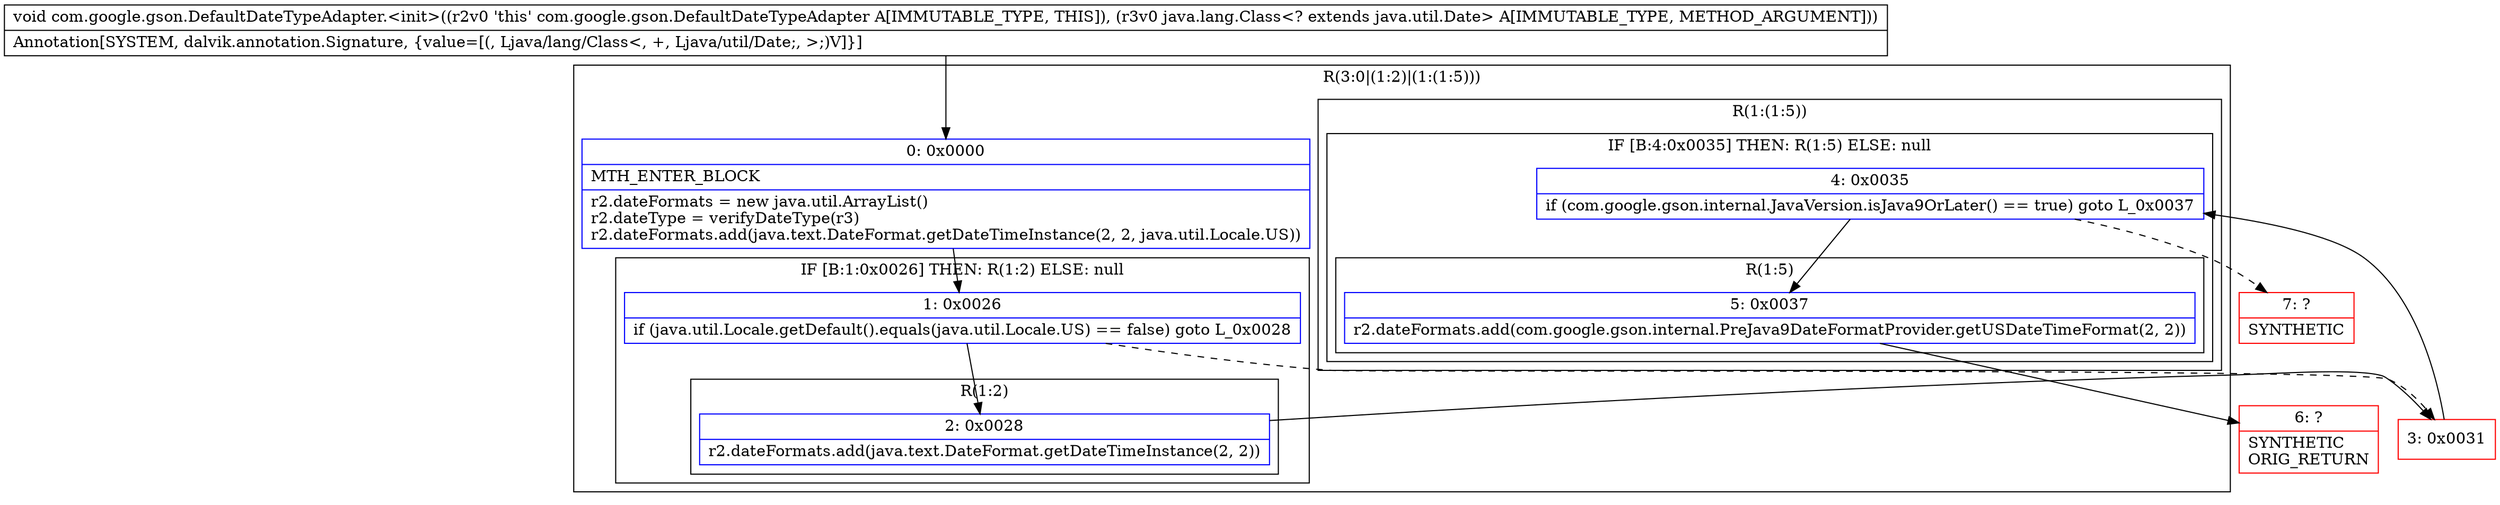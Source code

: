 digraph "CFG forcom.google.gson.DefaultDateTypeAdapter.\<init\>(Ljava\/lang\/Class;)V" {
subgraph cluster_Region_1717594073 {
label = "R(3:0|(1:2)|(1:(1:5)))";
node [shape=record,color=blue];
Node_0 [shape=record,label="{0\:\ 0x0000|MTH_ENTER_BLOCK\l|r2.dateFormats = new java.util.ArrayList()\lr2.dateType = verifyDateType(r3)\lr2.dateFormats.add(java.text.DateFormat.getDateTimeInstance(2, 2, java.util.Locale.US))\l}"];
subgraph cluster_IfRegion_763385099 {
label = "IF [B:1:0x0026] THEN: R(1:2) ELSE: null";
node [shape=record,color=blue];
Node_1 [shape=record,label="{1\:\ 0x0026|if (java.util.Locale.getDefault().equals(java.util.Locale.US) == false) goto L_0x0028\l}"];
subgraph cluster_Region_1141212372 {
label = "R(1:2)";
node [shape=record,color=blue];
Node_2 [shape=record,label="{2\:\ 0x0028|r2.dateFormats.add(java.text.DateFormat.getDateTimeInstance(2, 2))\l}"];
}
}
subgraph cluster_Region_1608266028 {
label = "R(1:(1:5))";
node [shape=record,color=blue];
subgraph cluster_IfRegion_979880865 {
label = "IF [B:4:0x0035] THEN: R(1:5) ELSE: null";
node [shape=record,color=blue];
Node_4 [shape=record,label="{4\:\ 0x0035|if (com.google.gson.internal.JavaVersion.isJava9OrLater() == true) goto L_0x0037\l}"];
subgraph cluster_Region_358676971 {
label = "R(1:5)";
node [shape=record,color=blue];
Node_5 [shape=record,label="{5\:\ 0x0037|r2.dateFormats.add(com.google.gson.internal.PreJava9DateFormatProvider.getUSDateTimeFormat(2, 2))\l}"];
}
}
}
}
Node_3 [shape=record,color=red,label="{3\:\ 0x0031}"];
Node_6 [shape=record,color=red,label="{6\:\ ?|SYNTHETIC\lORIG_RETURN\l}"];
Node_7 [shape=record,color=red,label="{7\:\ ?|SYNTHETIC\l}"];
MethodNode[shape=record,label="{void com.google.gson.DefaultDateTypeAdapter.\<init\>((r2v0 'this' com.google.gson.DefaultDateTypeAdapter A[IMMUTABLE_TYPE, THIS]), (r3v0 java.lang.Class\<? extends java.util.Date\> A[IMMUTABLE_TYPE, METHOD_ARGUMENT]))  | Annotation[SYSTEM, dalvik.annotation.Signature, \{value=[(, Ljava\/lang\/Class\<, +, Ljava\/util\/Date;, \>;)V]\}]\l}"];
MethodNode -> Node_0;
Node_0 -> Node_1;
Node_1 -> Node_2;
Node_1 -> Node_3[style=dashed];
Node_2 -> Node_3;
Node_4 -> Node_5;
Node_4 -> Node_7[style=dashed];
Node_5 -> Node_6;
Node_3 -> Node_4;
}

